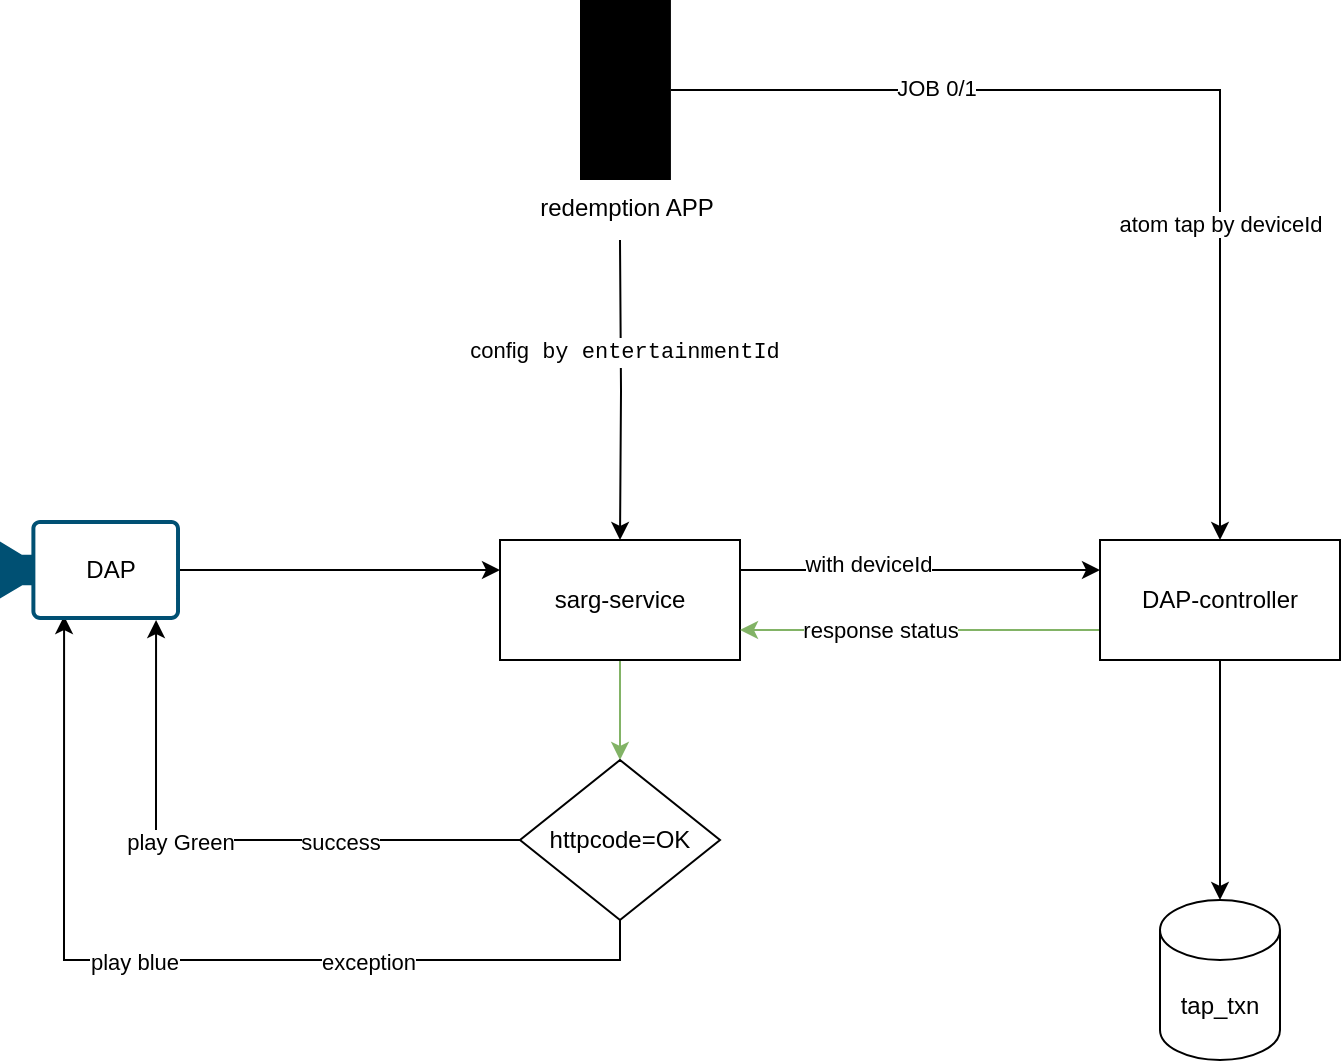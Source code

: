 <mxfile version="24.8.3">
  <diagram name="Page-1" id="Hwq8ODd7fS5CAAT26_K7">
    <mxGraphModel dx="1242" dy="705" grid="1" gridSize="10" guides="1" tooltips="1" connect="1" arrows="1" fold="1" page="1" pageScale="1" pageWidth="850" pageHeight="1100" math="0" shadow="0">
      <root>
        <mxCell id="0" />
        <mxCell id="1" parent="0" />
        <mxCell id="yUcysdBzzIg5NCyW9ZT4-1" value="tap_txn" style="shape=cylinder3;whiteSpace=wrap;html=1;boundedLbl=1;backgroundOutline=1;size=15;" vertex="1" parent="1">
          <mxGeometry x="660" y="530" width="60" height="80" as="geometry" />
        </mxCell>
        <mxCell id="yUcysdBzzIg5NCyW9ZT4-9" style="edgeStyle=orthogonalEdgeStyle;rounded=0;orthogonalLoop=1;jettySize=auto;html=1;exitX=1;exitY=0.5;exitDx=0;exitDy=0;entryX=0;entryY=0.25;entryDx=0;entryDy=0;exitPerimeter=0;" edge="1" parent="1" source="yUcysdBzzIg5NCyW9ZT4-32" target="yUcysdBzzIg5NCyW9ZT4-3">
          <mxGeometry relative="1" as="geometry">
            <mxPoint x="190" y="365" as="sourcePoint" />
          </mxGeometry>
        </mxCell>
        <mxCell id="yUcysdBzzIg5NCyW9ZT4-10" style="edgeStyle=orthogonalEdgeStyle;rounded=0;orthogonalLoop=1;jettySize=auto;html=1;exitX=1;exitY=0.25;exitDx=0;exitDy=0;entryX=0;entryY=0.25;entryDx=0;entryDy=0;" edge="1" parent="1" source="yUcysdBzzIg5NCyW9ZT4-3" target="yUcysdBzzIg5NCyW9ZT4-4">
          <mxGeometry relative="1" as="geometry" />
        </mxCell>
        <mxCell id="yUcysdBzzIg5NCyW9ZT4-13" value="with&amp;nbsp;deviceId" style="edgeLabel;html=1;align=center;verticalAlign=middle;resizable=0;points=[];" vertex="1" connectable="0" parent="yUcysdBzzIg5NCyW9ZT4-10">
          <mxGeometry x="-0.289" y="3" relative="1" as="geometry">
            <mxPoint as="offset" />
          </mxGeometry>
        </mxCell>
        <mxCell id="yUcysdBzzIg5NCyW9ZT4-14" style="edgeStyle=orthogonalEdgeStyle;rounded=0;orthogonalLoop=1;jettySize=auto;html=1;entryX=0.5;entryY=0;entryDx=0;entryDy=0;" edge="1" parent="1" source="yUcysdBzzIg5NCyW9ZT4-8" target="yUcysdBzzIg5NCyW9ZT4-4">
          <mxGeometry relative="1" as="geometry" />
        </mxCell>
        <mxCell id="yUcysdBzzIg5NCyW9ZT4-15" value="JOB 0/1" style="edgeLabel;html=1;align=center;verticalAlign=middle;resizable=0;points=[];" vertex="1" connectable="0" parent="yUcysdBzzIg5NCyW9ZT4-14">
          <mxGeometry x="-0.469" y="1" relative="1" as="geometry">
            <mxPoint as="offset" />
          </mxGeometry>
        </mxCell>
        <mxCell id="yUcysdBzzIg5NCyW9ZT4-19" value="atom tap by deviceId" style="edgeLabel;html=1;align=center;verticalAlign=middle;resizable=0;points=[];" vertex="1" connectable="0" parent="yUcysdBzzIg5NCyW9ZT4-14">
          <mxGeometry x="0.367" relative="1" as="geometry">
            <mxPoint as="offset" />
          </mxGeometry>
        </mxCell>
        <mxCell id="yUcysdBzzIg5NCyW9ZT4-16" style="edgeStyle=orthogonalEdgeStyle;rounded=0;orthogonalLoop=1;jettySize=auto;html=1;entryX=0.5;entryY=0;entryDx=0;entryDy=0;" edge="1" parent="1" target="yUcysdBzzIg5NCyW9ZT4-3">
          <mxGeometry relative="1" as="geometry">
            <mxPoint x="460" y="250" as="targetPoint" />
            <mxPoint x="390" y="200" as="sourcePoint" />
          </mxGeometry>
        </mxCell>
        <mxCell id="yUcysdBzzIg5NCyW9ZT4-17" value="&lt;font style=&quot;font-size: 11px;&quot;&gt;config&lt;font style=&quot;font-size: 11px;&quot; face=&quot;IBMPlexMono, Monaco, Courier New, monospace, Menlo, Monaco, Courier New, monospace&quot;&gt;&lt;span style=&quot;white-space-collapse: preserve;&quot;&gt;&amp;nbsp;by &lt;/span&gt;&lt;/font&gt;&lt;span style=&quot;font-family: IBMPlexMono, Monaco, &amp;quot;Courier New&amp;quot;, monospace, Menlo, Monaco, &amp;quot;Courier New&amp;quot;, monospace; white-space-collapse: preserve;&quot;&gt;entertainmentId&lt;/span&gt;&lt;/font&gt;" style="edgeLabel;html=1;align=center;verticalAlign=middle;resizable=0;points=[];" vertex="1" connectable="0" parent="yUcysdBzzIg5NCyW9ZT4-16">
          <mxGeometry x="-0.256" y="1" relative="1" as="geometry">
            <mxPoint as="offset" />
          </mxGeometry>
        </mxCell>
        <mxCell id="yUcysdBzzIg5NCyW9ZT4-21" style="edgeStyle=orthogonalEdgeStyle;rounded=0;orthogonalLoop=1;jettySize=auto;html=1;exitX=0.5;exitY=1;exitDx=0;exitDy=0;entryX=0.5;entryY=0;entryDx=0;entryDy=0;fillColor=#d5e8d4;strokeColor=#82b366;" edge="1" parent="1" source="yUcysdBzzIg5NCyW9ZT4-3" target="yUcysdBzzIg5NCyW9ZT4-20">
          <mxGeometry relative="1" as="geometry" />
        </mxCell>
        <mxCell id="yUcysdBzzIg5NCyW9ZT4-3" value="sarg-service" style="rounded=0;whiteSpace=wrap;html=1;" vertex="1" parent="1">
          <mxGeometry x="330" y="350" width="120" height="60" as="geometry" />
        </mxCell>
        <mxCell id="yUcysdBzzIg5NCyW9ZT4-22" style="edgeStyle=orthogonalEdgeStyle;rounded=0;orthogonalLoop=1;jettySize=auto;html=1;exitX=0;exitY=0.75;exitDx=0;exitDy=0;entryX=1;entryY=0.75;entryDx=0;entryDy=0;fillColor=#d5e8d4;strokeColor=#82b366;" edge="1" parent="1" source="yUcysdBzzIg5NCyW9ZT4-4" target="yUcysdBzzIg5NCyW9ZT4-3">
          <mxGeometry relative="1" as="geometry" />
        </mxCell>
        <mxCell id="yUcysdBzzIg5NCyW9ZT4-23" value="response status" style="edgeLabel;html=1;align=center;verticalAlign=middle;resizable=0;points=[];" vertex="1" connectable="0" parent="yUcysdBzzIg5NCyW9ZT4-22">
          <mxGeometry x="0.411" relative="1" as="geometry">
            <mxPoint x="17" as="offset" />
          </mxGeometry>
        </mxCell>
        <mxCell id="yUcysdBzzIg5NCyW9ZT4-4" value="DAP-controller" style="rounded=0;whiteSpace=wrap;html=1;" vertex="1" parent="1">
          <mxGeometry x="630" y="350" width="120" height="60" as="geometry" />
        </mxCell>
        <mxCell id="yUcysdBzzIg5NCyW9ZT4-8" value="redemption APP" style="sketch=0;verticalLabelPosition=bottom;sketch=0;aspect=fixed;html=1;verticalAlign=top;strokeColor=none;fillColor=#000000;align=center;outlineConnect=0;pointerEvents=1;shape=mxgraph.citrix2.mobile;" vertex="1" parent="1">
          <mxGeometry x="370" y="80" width="45.46" height="90" as="geometry" />
        </mxCell>
        <mxCell id="yUcysdBzzIg5NCyW9ZT4-12" style="edgeStyle=orthogonalEdgeStyle;rounded=0;orthogonalLoop=1;jettySize=auto;html=1;exitX=0.5;exitY=1;exitDx=0;exitDy=0;entryX=0.5;entryY=0;entryDx=0;entryDy=0;entryPerimeter=0;" edge="1" parent="1" source="yUcysdBzzIg5NCyW9ZT4-4" target="yUcysdBzzIg5NCyW9ZT4-1">
          <mxGeometry relative="1" as="geometry" />
        </mxCell>
        <mxCell id="yUcysdBzzIg5NCyW9ZT4-24" style="edgeStyle=orthogonalEdgeStyle;rounded=0;orthogonalLoop=1;jettySize=auto;html=1;exitX=0;exitY=0.5;exitDx=0;exitDy=0;entryX=0.867;entryY=1;entryDx=0;entryDy=0;entryPerimeter=0;" edge="1" parent="1" source="yUcysdBzzIg5NCyW9ZT4-20" target="yUcysdBzzIg5NCyW9ZT4-32">
          <mxGeometry relative="1" as="geometry">
            <mxPoint x="160" y="410" as="targetPoint" />
          </mxGeometry>
        </mxCell>
        <mxCell id="yUcysdBzzIg5NCyW9ZT4-27" value="success" style="edgeLabel;html=1;align=center;verticalAlign=middle;resizable=0;points=[];" vertex="1" connectable="0" parent="yUcysdBzzIg5NCyW9ZT4-24">
          <mxGeometry x="-0.28" y="1" relative="1" as="geometry">
            <mxPoint x="15" as="offset" />
          </mxGeometry>
        </mxCell>
        <mxCell id="yUcysdBzzIg5NCyW9ZT4-28" value="play Green" style="edgeLabel;html=1;align=center;verticalAlign=middle;resizable=0;points=[];" vertex="1" connectable="0" parent="yUcysdBzzIg5NCyW9ZT4-24">
          <mxGeometry x="0.222" y="1" relative="1" as="geometry">
            <mxPoint x="8" as="offset" />
          </mxGeometry>
        </mxCell>
        <mxCell id="yUcysdBzzIg5NCyW9ZT4-25" style="edgeStyle=orthogonalEdgeStyle;rounded=0;orthogonalLoop=1;jettySize=auto;html=1;exitX=0.5;exitY=1;exitDx=0;exitDy=0;entryX=0.356;entryY=0.96;entryDx=0;entryDy=0;entryPerimeter=0;" edge="1" parent="1" source="yUcysdBzzIg5NCyW9ZT4-20" target="yUcysdBzzIg5NCyW9ZT4-32">
          <mxGeometry relative="1" as="geometry">
            <mxPoint x="100" y="410" as="targetPoint" />
          </mxGeometry>
        </mxCell>
        <mxCell id="yUcysdBzzIg5NCyW9ZT4-29" value="N" style="edgeLabel;html=1;align=center;verticalAlign=middle;resizable=0;points=[];" vertex="1" connectable="0" parent="yUcysdBzzIg5NCyW9ZT4-25">
          <mxGeometry x="-0.351" y="1" relative="1" as="geometry">
            <mxPoint as="offset" />
          </mxGeometry>
        </mxCell>
        <mxCell id="yUcysdBzzIg5NCyW9ZT4-30" value="play blue" style="edgeLabel;html=1;align=center;verticalAlign=middle;resizable=0;points=[];" vertex="1" connectable="0" parent="yUcysdBzzIg5NCyW9ZT4-25">
          <mxGeometry x="0.12" y="1" relative="1" as="geometry">
            <mxPoint as="offset" />
          </mxGeometry>
        </mxCell>
        <mxCell id="yUcysdBzzIg5NCyW9ZT4-35" value="exception" style="edgeLabel;html=1;align=center;verticalAlign=middle;resizable=0;points=[];" vertex="1" connectable="0" parent="yUcysdBzzIg5NCyW9ZT4-25">
          <mxGeometry x="-0.378" y="1" relative="1" as="geometry">
            <mxPoint as="offset" />
          </mxGeometry>
        </mxCell>
        <mxCell id="yUcysdBzzIg5NCyW9ZT4-20" value="httpcode=OK" style="rhombus;whiteSpace=wrap;html=1;" vertex="1" parent="1">
          <mxGeometry x="340" y="460" width="100" height="80" as="geometry" />
        </mxCell>
        <mxCell id="yUcysdBzzIg5NCyW9ZT4-32" value="" style="points=[[0,0.5,0],[0.19,0.02,0],[0.59,0,0],[0.985,0.02,0],[1,0.5,0],[0.985,0.98,0],[0.59,1,0],[0.19,0.98,0]];verticalLabelPosition=bottom;sketch=0;html=1;verticalAlign=top;aspect=fixed;align=center;pointerEvents=1;shape=mxgraph.cisco19.camera;fillColor=#005073;strokeColor=none;" vertex="1" parent="1">
          <mxGeometry x="80" y="340" width="90" height="50" as="geometry" />
        </mxCell>
        <mxCell id="yUcysdBzzIg5NCyW9ZT4-34" value="DAP" style="text;html=1;align=center;verticalAlign=middle;resizable=0;points=[];autosize=1;strokeColor=none;fillColor=none;" vertex="1" parent="1">
          <mxGeometry x="110" y="350" width="50" height="30" as="geometry" />
        </mxCell>
      </root>
    </mxGraphModel>
  </diagram>
</mxfile>
